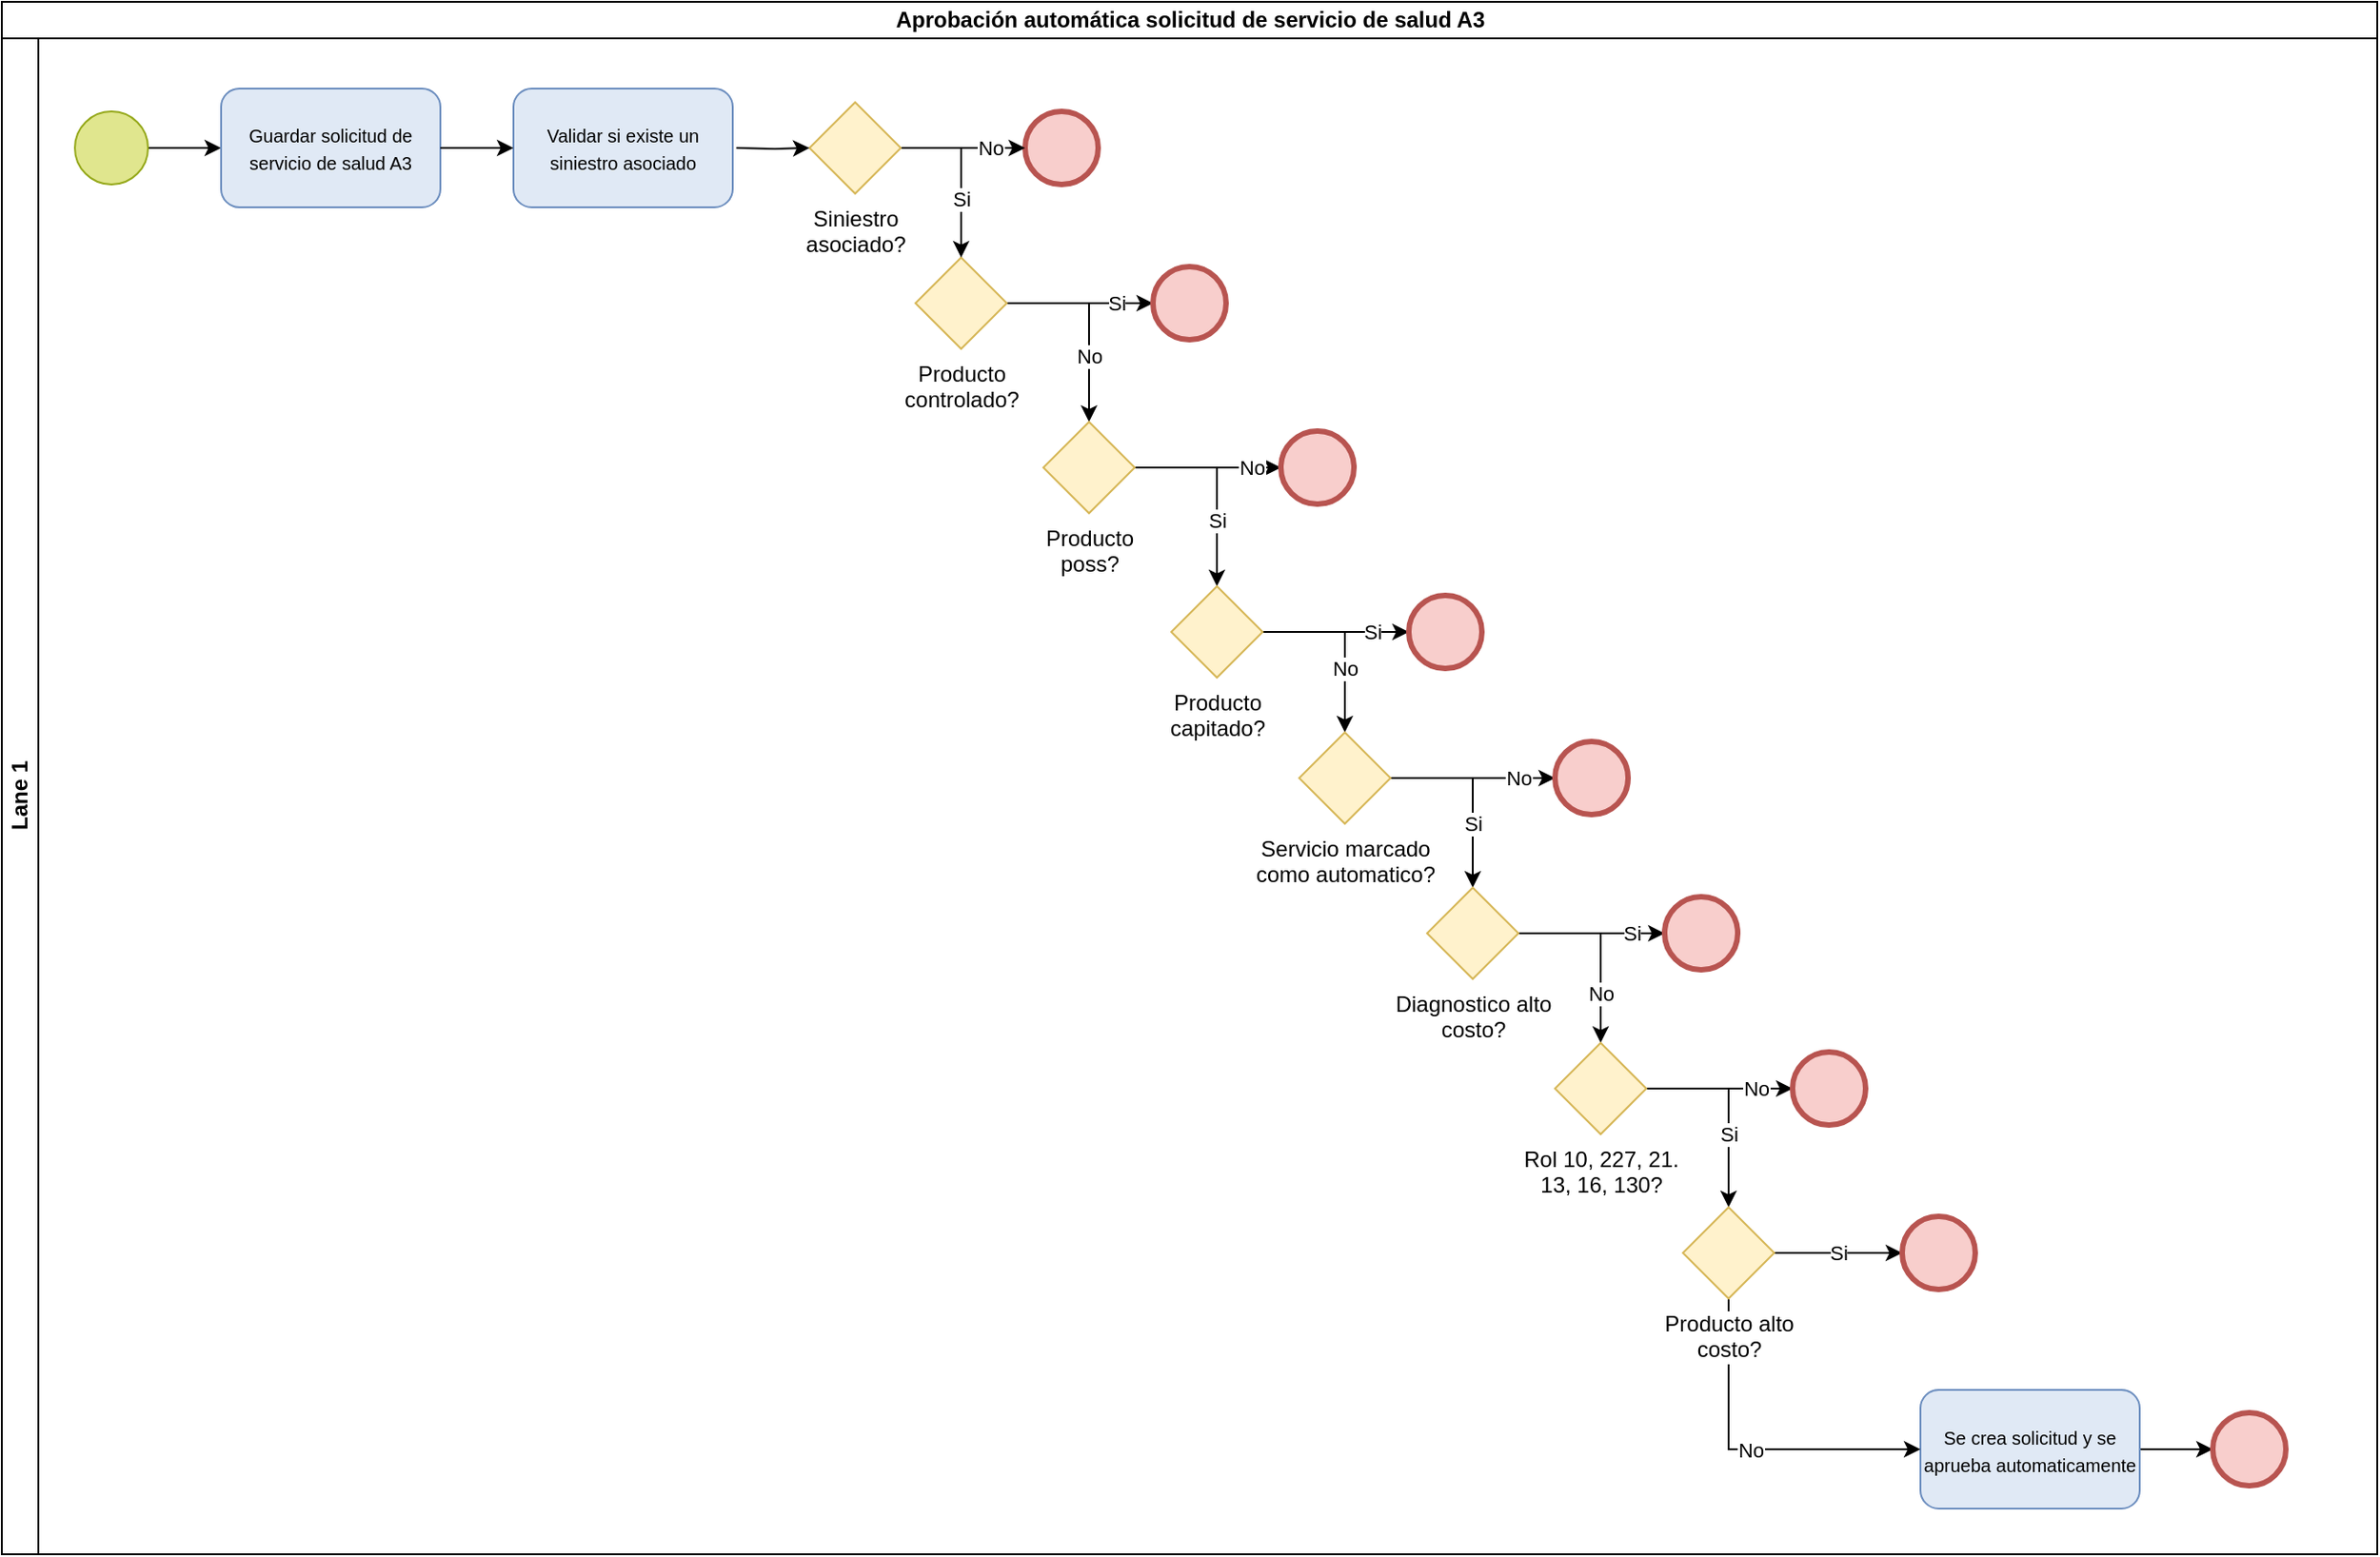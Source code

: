 <mxfile version="21.6.5" type="github">
  <diagram name="Página-1" id="0dF_cGqZpsYhOskk4NSw">
    <mxGraphModel dx="1290" dy="549" grid="1" gridSize="10" guides="1" tooltips="1" connect="1" arrows="1" fold="1" page="1" pageScale="1" pageWidth="1360" pageHeight="880" math="0" shadow="0">
      <root>
        <mxCell id="0" />
        <mxCell id="1" parent="0" />
        <mxCell id="XIWbOcajqYMP3gOuLH6D-9" value="Aprobación automática solicitud de servicio de salud A3" style="swimlane;childLayout=stackLayout;resizeParent=1;resizeParentMax=0;horizontal=1;startSize=20;horizontalStack=0;html=1;" parent="1" vertex="1">
          <mxGeometry x="20" y="20" width="1300" height="850" as="geometry" />
        </mxCell>
        <mxCell id="XIWbOcajqYMP3gOuLH6D-10" value="Lane 1" style="swimlane;startSize=20;horizontal=0;html=1;" parent="XIWbOcajqYMP3gOuLH6D-9" vertex="1">
          <mxGeometry y="20" width="1300" height="830" as="geometry" />
        </mxCell>
        <mxCell id="XIWbOcajqYMP3gOuLH6D-42" style="edgeStyle=orthogonalEdgeStyle;rounded=0;orthogonalLoop=1;jettySize=auto;html=1;entryX=0;entryY=0.5;entryDx=0;entryDy=0;entryPerimeter=0;" parent="XIWbOcajqYMP3gOuLH6D-10" source="XIWbOcajqYMP3gOuLH6D-13" target="XIWbOcajqYMP3gOuLH6D-43" edge="1">
          <mxGeometry relative="1" as="geometry" />
        </mxCell>
        <mxCell id="XIWbOcajqYMP3gOuLH6D-13" value="" style="points=[[0.145,0.145,0],[0.5,0,0],[0.855,0.145,0],[1,0.5,0],[0.855,0.855,0],[0.5,1,0],[0.145,0.855,0],[0,0.5,0]];shape=mxgraph.bpmn.event;html=1;verticalLabelPosition=bottom;labelBackgroundColor=#ffffff;verticalAlign=top;align=center;perimeter=ellipsePerimeter;outlineConnect=0;aspect=fixed;outline=standard;symbol=general;fillColor=#e0e68e;strokeColor=#95a81a;" parent="XIWbOcajqYMP3gOuLH6D-10" vertex="1">
          <mxGeometry x="40" y="40" width="40" height="40" as="geometry" />
        </mxCell>
        <mxCell id="XIWbOcajqYMP3gOuLH6D-39" value="No" style="edgeStyle=orthogonalEdgeStyle;rounded=0;orthogonalLoop=1;jettySize=auto;html=1;entryX=0.5;entryY=0;entryDx=0;entryDy=0;entryPerimeter=0;" parent="XIWbOcajqYMP3gOuLH6D-10" source="XIWbOcajqYMP3gOuLH6D-30" target="XIWbOcajqYMP3gOuLH6D-33" edge="1">
          <mxGeometry x="0.333" relative="1" as="geometry">
            <mxPoint x="720" y="60" as="targetPoint" />
            <mxPoint as="offset" />
          </mxGeometry>
        </mxCell>
        <mxCell id="W0pnSlOHbmDSdxwbWVa7-32" value="Si" style="edgeStyle=orthogonalEdgeStyle;rounded=0;orthogonalLoop=1;jettySize=auto;html=1;" edge="1" parent="XIWbOcajqYMP3gOuLH6D-10" source="XIWbOcajqYMP3gOuLH6D-30" target="W0pnSlOHbmDSdxwbWVa7-33">
          <mxGeometry x="0.5" relative="1" as="geometry">
            <mxPoint x="770" y="145" as="targetPoint" />
            <mxPoint as="offset" />
          </mxGeometry>
        </mxCell>
        <mxCell id="XIWbOcajqYMP3gOuLH6D-30" value="Producto &lt;br&gt;controlado?" style="points=[[0.25,0.25,0],[0.5,0,0],[0.75,0.25,0],[1,0.5,0],[0.75,0.75,0],[0.5,1,0],[0.25,0.75,0],[0,0.5,0]];shape=mxgraph.bpmn.gateway2;html=1;verticalLabelPosition=bottom;labelBackgroundColor=#ffffff;verticalAlign=top;align=center;perimeter=rhombusPerimeter;outlineConnect=0;outline=none;symbol=none;fillColor=#fff2cc;strokeColor=#d6b656;" parent="XIWbOcajqYMP3gOuLH6D-10" vertex="1">
          <mxGeometry x="500" y="120" width="50" height="50" as="geometry" />
        </mxCell>
        <mxCell id="XIWbOcajqYMP3gOuLH6D-37" value="Si" style="edgeStyle=orthogonalEdgeStyle;rounded=0;orthogonalLoop=1;jettySize=auto;html=1;" parent="XIWbOcajqYMP3gOuLH6D-10" source="XIWbOcajqYMP3gOuLH6D-33" target="XIWbOcajqYMP3gOuLH6D-41" edge="1">
          <mxGeometry x="0.333" relative="1" as="geometry">
            <mxPoint x="1070" y="60" as="targetPoint" />
            <mxPoint as="offset" />
          </mxGeometry>
        </mxCell>
        <mxCell id="W0pnSlOHbmDSdxwbWVa7-35" value="No" style="edgeStyle=orthogonalEdgeStyle;rounded=0;orthogonalLoop=1;jettySize=auto;html=1;" edge="1" parent="XIWbOcajqYMP3gOuLH6D-10" source="XIWbOcajqYMP3gOuLH6D-33" target="W0pnSlOHbmDSdxwbWVa7-34">
          <mxGeometry x="0.6" relative="1" as="geometry">
            <mxPoint as="offset" />
          </mxGeometry>
        </mxCell>
        <mxCell id="XIWbOcajqYMP3gOuLH6D-33" value="Producto &lt;br&gt;poss?" style="points=[[0.25,0.25,0],[0.5,0,0],[0.75,0.25,0],[1,0.5,0],[0.75,0.75,0],[0.5,1,0],[0.25,0.75,0],[0,0.5,0]];shape=mxgraph.bpmn.gateway2;html=1;verticalLabelPosition=bottom;labelBackgroundColor=#ffffff;verticalAlign=top;align=center;perimeter=rhombusPerimeter;outlineConnect=0;outline=none;symbol=none;fillColor=#fff2cc;strokeColor=#d6b656;" parent="XIWbOcajqYMP3gOuLH6D-10" vertex="1">
          <mxGeometry x="570" y="210" width="50" height="50" as="geometry" />
        </mxCell>
        <mxCell id="XIWbOcajqYMP3gOuLH6D-45" value="No" style="edgeStyle=orthogonalEdgeStyle;rounded=0;orthogonalLoop=1;jettySize=auto;html=1;" parent="XIWbOcajqYMP3gOuLH6D-10" source="XIWbOcajqYMP3gOuLH6D-41" target="XIWbOcajqYMP3gOuLH6D-47" edge="1">
          <mxGeometry x="0.302" relative="1" as="geometry">
            <mxPoint x="1340" y="60" as="targetPoint" />
            <mxPoint as="offset" />
          </mxGeometry>
        </mxCell>
        <mxCell id="W0pnSlOHbmDSdxwbWVa7-37" value="Si" style="edgeStyle=orthogonalEdgeStyle;rounded=0;orthogonalLoop=1;jettySize=auto;html=1;" edge="1" parent="XIWbOcajqYMP3gOuLH6D-10" source="XIWbOcajqYMP3gOuLH6D-41" target="W0pnSlOHbmDSdxwbWVa7-36">
          <mxGeometry x="0.5" relative="1" as="geometry">
            <mxPoint as="offset" />
          </mxGeometry>
        </mxCell>
        <mxCell id="XIWbOcajqYMP3gOuLH6D-41" value="Producto &lt;br&gt;capitado?" style="points=[[0.25,0.25,0],[0.5,0,0],[0.75,0.25,0],[1,0.5,0],[0.75,0.75,0],[0.5,1,0],[0.25,0.75,0],[0,0.5,0]];shape=mxgraph.bpmn.gateway2;html=1;verticalLabelPosition=bottom;labelBackgroundColor=#ffffff;verticalAlign=top;align=center;perimeter=rhombusPerimeter;outlineConnect=0;outline=none;symbol=none;fillColor=#fff2cc;strokeColor=#d6b656;" parent="XIWbOcajqYMP3gOuLH6D-10" vertex="1">
          <mxGeometry x="640" y="300" width="50" height="50" as="geometry" />
        </mxCell>
        <mxCell id="XIWbOcajqYMP3gOuLH6D-44" value="Si" style="edgeStyle=orthogonalEdgeStyle;rounded=0;orthogonalLoop=1;jettySize=auto;html=1;exitX=1;exitY=0.5;exitDx=0;exitDy=0;exitPerimeter=0;" parent="XIWbOcajqYMP3gOuLH6D-10" source="XIWbOcajqYMP3gOuLH6D-55" target="XIWbOcajqYMP3gOuLH6D-30" edge="1">
          <mxGeometry x="0.301" relative="1" as="geometry">
            <mxPoint x="510" y="60" as="sourcePoint" />
            <mxPoint x="540" y="60" as="targetPoint" />
            <mxPoint as="offset" />
          </mxGeometry>
        </mxCell>
        <mxCell id="XIWbOcajqYMP3gOuLH6D-43" value="&lt;font style=&quot;font-size: 10px;&quot;&gt;Guardar solicitud de servicio de salud A3&lt;/font&gt;" style="points=[[0.25,0,0],[0.5,0,0],[0.75,0,0],[1,0.25,0],[1,0.5,0],[1,0.75,0],[0.75,1,0],[0.5,1,0],[0.25,1,0],[0,0.75,0],[0,0.5,0],[0,0.25,0]];shape=mxgraph.bpmn.task;whiteSpace=wrap;rectStyle=rounded;size=10;html=1;container=1;expand=0;collapsible=0;taskMarker=abstract;fillColor=#E0E9F5;strokeColor=#6c8ebf;" parent="XIWbOcajqYMP3gOuLH6D-10" vertex="1">
          <mxGeometry x="120" y="27.5" width="120" height="65" as="geometry" />
        </mxCell>
        <mxCell id="W0pnSlOHbmDSdxwbWVa7-38" value="Si" style="edgeStyle=orthogonalEdgeStyle;rounded=0;orthogonalLoop=1;jettySize=auto;html=1;entryX=0.5;entryY=0;entryDx=0;entryDy=0;entryPerimeter=0;" edge="1" parent="XIWbOcajqYMP3gOuLH6D-10" source="XIWbOcajqYMP3gOuLH6D-47" target="W0pnSlOHbmDSdxwbWVa7-39">
          <mxGeometry x="0.333" relative="1" as="geometry">
            <mxPoint x="830" y="405" as="targetPoint" />
            <mxPoint as="offset" />
          </mxGeometry>
        </mxCell>
        <mxCell id="W0pnSlOHbmDSdxwbWVa7-41" value="No" style="edgeStyle=orthogonalEdgeStyle;rounded=0;orthogonalLoop=1;jettySize=auto;html=1;" edge="1" parent="XIWbOcajqYMP3gOuLH6D-10" source="XIWbOcajqYMP3gOuLH6D-47" target="W0pnSlOHbmDSdxwbWVa7-40">
          <mxGeometry x="0.556" relative="1" as="geometry">
            <mxPoint as="offset" />
          </mxGeometry>
        </mxCell>
        <mxCell id="XIWbOcajqYMP3gOuLH6D-47" value="Servicio marcado&lt;br&gt;como automatico?" style="points=[[0.25,0.25,0],[0.5,0,0],[0.75,0.25,0],[1,0.5,0],[0.75,0.75,0],[0.5,1,0],[0.25,0.75,0],[0,0.5,0]];shape=mxgraph.bpmn.gateway2;html=1;verticalLabelPosition=bottom;labelBackgroundColor=#ffffff;verticalAlign=top;align=center;perimeter=rhombusPerimeter;outlineConnect=0;outline=none;symbol=none;fillColor=#fff2cc;strokeColor=#d6b656;" parent="XIWbOcajqYMP3gOuLH6D-10" vertex="1">
          <mxGeometry x="710" y="380" width="50" height="50" as="geometry" />
        </mxCell>
        <mxCell id="XIWbOcajqYMP3gOuLH6D-52" value="" style="points=[[0.145,0.145,0],[0.5,0,0],[0.855,0.145,0],[1,0.5,0],[0.855,0.855,0],[0.5,1,0],[0.145,0.855,0],[0,0.5,0]];shape=mxgraph.bpmn.event;html=1;verticalLabelPosition=bottom;labelBackgroundColor=#ffffff;verticalAlign=top;align=center;perimeter=ellipsePerimeter;outlineConnect=0;aspect=fixed;outline=end;symbol=terminate2;fillColor=#f8cecc;strokeColor=#b85450;" parent="XIWbOcajqYMP3gOuLH6D-10" vertex="1">
          <mxGeometry x="560" y="40" width="40" height="40" as="geometry" />
        </mxCell>
        <mxCell id="XIWbOcajqYMP3gOuLH6D-53" value="&lt;font style=&quot;font-size: 10px;&quot;&gt;Validar si existe un siniestro asociado&lt;/font&gt;" style="points=[[0.25,0,0],[0.5,0,0],[0.75,0,0],[1,0.25,0],[1,0.5,0],[1,0.75,0],[0.75,1,0],[0.5,1,0],[0.25,1,0],[0,0.75,0],[0,0.5,0],[0,0.25,0]];shape=mxgraph.bpmn.task;whiteSpace=wrap;rectStyle=rounded;size=10;html=1;container=1;expand=0;collapsible=0;taskMarker=abstract;fillColor=#E0E9F5;strokeColor=#6c8ebf;" parent="XIWbOcajqYMP3gOuLH6D-10" vertex="1">
          <mxGeometry x="280" y="27.5" width="120" height="65" as="geometry" />
        </mxCell>
        <mxCell id="XIWbOcajqYMP3gOuLH6D-54" value="" style="edgeStyle=orthogonalEdgeStyle;rounded=0;orthogonalLoop=1;jettySize=auto;html=1;" parent="XIWbOcajqYMP3gOuLH6D-10" source="XIWbOcajqYMP3gOuLH6D-43" target="XIWbOcajqYMP3gOuLH6D-53" edge="1">
          <mxGeometry relative="1" as="geometry">
            <mxPoint x="260" y="100" as="sourcePoint" />
            <mxPoint x="520" y="100" as="targetPoint" />
          </mxGeometry>
        </mxCell>
        <mxCell id="W0pnSlOHbmDSdxwbWVa7-31" value="No" style="edgeStyle=orthogonalEdgeStyle;rounded=0;orthogonalLoop=1;jettySize=auto;html=1;entryX=0;entryY=0.5;entryDx=0;entryDy=0;entryPerimeter=0;" edge="1" parent="XIWbOcajqYMP3gOuLH6D-10" source="XIWbOcajqYMP3gOuLH6D-55" target="XIWbOcajqYMP3gOuLH6D-52">
          <mxGeometry x="0.42" relative="1" as="geometry">
            <mxPoint x="610" y="60" as="targetPoint" />
            <mxPoint as="offset" />
          </mxGeometry>
        </mxCell>
        <mxCell id="XIWbOcajqYMP3gOuLH6D-55" value="Siniestro&lt;br&gt;asociado?" style="points=[[0.25,0.25,0],[0.5,0,0],[0.75,0.25,0],[1,0.5,0],[0.75,0.75,0],[0.5,1,0],[0.25,0.75,0],[0,0.5,0]];shape=mxgraph.bpmn.gateway2;html=1;verticalLabelPosition=bottom;labelBackgroundColor=#ffffff;verticalAlign=top;align=center;perimeter=rhombusPerimeter;outlineConnect=0;outline=none;symbol=none;fillColor=#fff2cc;strokeColor=#d6b656;" parent="XIWbOcajqYMP3gOuLH6D-10" vertex="1">
          <mxGeometry x="442" y="35" width="50" height="50" as="geometry" />
        </mxCell>
        <mxCell id="XIWbOcajqYMP3gOuLH6D-56" value="" style="edgeStyle=orthogonalEdgeStyle;rounded=0;orthogonalLoop=1;jettySize=auto;html=1;" parent="XIWbOcajqYMP3gOuLH6D-10" target="XIWbOcajqYMP3gOuLH6D-55" edge="1">
          <mxGeometry relative="1" as="geometry">
            <mxPoint x="402" y="60" as="sourcePoint" />
            <mxPoint x="552" y="100" as="targetPoint" />
          </mxGeometry>
        </mxCell>
        <mxCell id="W0pnSlOHbmDSdxwbWVa7-53" style="edgeStyle=orthogonalEdgeStyle;rounded=0;orthogonalLoop=1;jettySize=auto;html=1;" edge="1" parent="XIWbOcajqYMP3gOuLH6D-10" source="W0pnSlOHbmDSdxwbWVa7-26" target="W0pnSlOHbmDSdxwbWVa7-54">
          <mxGeometry relative="1" as="geometry">
            <mxPoint x="1220" y="772.5" as="targetPoint" />
          </mxGeometry>
        </mxCell>
        <mxCell id="W0pnSlOHbmDSdxwbWVa7-26" value="&lt;font style=&quot;font-size: 10px;&quot;&gt;Se crea solicitud y se aprueba automaticamente&lt;/font&gt;" style="points=[[0.25,0,0],[0.5,0,0],[0.75,0,0],[1,0.25,0],[1,0.5,0],[1,0.75,0],[0.75,1,0],[0.5,1,0],[0.25,1,0],[0,0.75,0],[0,0.5,0],[0,0.25,0]];shape=mxgraph.bpmn.task;whiteSpace=wrap;rectStyle=rounded;size=10;html=1;container=1;expand=0;collapsible=0;taskMarker=abstract;fillColor=#E0E9F5;strokeColor=#6c8ebf;" vertex="1" parent="XIWbOcajqYMP3gOuLH6D-10">
          <mxGeometry x="1050" y="740" width="120" height="65" as="geometry" />
        </mxCell>
        <mxCell id="W0pnSlOHbmDSdxwbWVa7-33" value="" style="points=[[0.145,0.145,0],[0.5,0,0],[0.855,0.145,0],[1,0.5,0],[0.855,0.855,0],[0.5,1,0],[0.145,0.855,0],[0,0.5,0]];shape=mxgraph.bpmn.event;html=1;verticalLabelPosition=bottom;labelBackgroundColor=#ffffff;verticalAlign=top;align=center;perimeter=ellipsePerimeter;outlineConnect=0;aspect=fixed;outline=end;symbol=terminate2;fillColor=#f8cecc;strokeColor=#b85450;" vertex="1" parent="XIWbOcajqYMP3gOuLH6D-10">
          <mxGeometry x="630" y="125" width="40" height="40" as="geometry" />
        </mxCell>
        <mxCell id="W0pnSlOHbmDSdxwbWVa7-34" value="" style="points=[[0.145,0.145,0],[0.5,0,0],[0.855,0.145,0],[1,0.5,0],[0.855,0.855,0],[0.5,1,0],[0.145,0.855,0],[0,0.5,0]];shape=mxgraph.bpmn.event;html=1;verticalLabelPosition=bottom;labelBackgroundColor=#ffffff;verticalAlign=top;align=center;perimeter=ellipsePerimeter;outlineConnect=0;aspect=fixed;outline=end;symbol=terminate2;fillColor=#f8cecc;strokeColor=#b85450;" vertex="1" parent="XIWbOcajqYMP3gOuLH6D-10">
          <mxGeometry x="700" y="215" width="40" height="40" as="geometry" />
        </mxCell>
        <mxCell id="W0pnSlOHbmDSdxwbWVa7-36" value="" style="points=[[0.145,0.145,0],[0.5,0,0],[0.855,0.145,0],[1,0.5,0],[0.855,0.855,0],[0.5,1,0],[0.145,0.855,0],[0,0.5,0]];shape=mxgraph.bpmn.event;html=1;verticalLabelPosition=bottom;labelBackgroundColor=#ffffff;verticalAlign=top;align=center;perimeter=ellipsePerimeter;outlineConnect=0;aspect=fixed;outline=end;symbol=terminate2;fillColor=#f8cecc;strokeColor=#b85450;" vertex="1" parent="XIWbOcajqYMP3gOuLH6D-10">
          <mxGeometry x="770" y="305" width="40" height="40" as="geometry" />
        </mxCell>
        <mxCell id="W0pnSlOHbmDSdxwbWVa7-43" value="No" style="edgeStyle=orthogonalEdgeStyle;rounded=0;orthogonalLoop=1;jettySize=auto;html=1;entryX=0.5;entryY=0;entryDx=0;entryDy=0;entryPerimeter=0;" edge="1" parent="XIWbOcajqYMP3gOuLH6D-10" source="W0pnSlOHbmDSdxwbWVa7-39" target="W0pnSlOHbmDSdxwbWVa7-42">
          <mxGeometry x="0.478" relative="1" as="geometry">
            <mxPoint as="offset" />
          </mxGeometry>
        </mxCell>
        <mxCell id="W0pnSlOHbmDSdxwbWVa7-45" value="Si" style="edgeStyle=orthogonalEdgeStyle;rounded=0;orthogonalLoop=1;jettySize=auto;html=1;" edge="1" parent="XIWbOcajqYMP3gOuLH6D-10" source="W0pnSlOHbmDSdxwbWVa7-39" target="W0pnSlOHbmDSdxwbWVa7-44">
          <mxGeometry x="0.556" relative="1" as="geometry">
            <mxPoint as="offset" />
          </mxGeometry>
        </mxCell>
        <mxCell id="W0pnSlOHbmDSdxwbWVa7-39" value="Diagnostico alto&lt;br&gt;costo?" style="points=[[0.25,0.25,0],[0.5,0,0],[0.75,0.25,0],[1,0.5,0],[0.75,0.75,0],[0.5,1,0],[0.25,0.75,0],[0,0.5,0]];shape=mxgraph.bpmn.gateway2;html=1;verticalLabelPosition=bottom;labelBackgroundColor=#ffffff;verticalAlign=top;align=center;perimeter=rhombusPerimeter;outlineConnect=0;outline=none;symbol=none;fillColor=#fff2cc;strokeColor=#d6b656;" vertex="1" parent="XIWbOcajqYMP3gOuLH6D-10">
          <mxGeometry x="780" y="465" width="50" height="50" as="geometry" />
        </mxCell>
        <mxCell id="W0pnSlOHbmDSdxwbWVa7-40" value="" style="points=[[0.145,0.145,0],[0.5,0,0],[0.855,0.145,0],[1,0.5,0],[0.855,0.855,0],[0.5,1,0],[0.145,0.855,0],[0,0.5,0]];shape=mxgraph.bpmn.event;html=1;verticalLabelPosition=bottom;labelBackgroundColor=#ffffff;verticalAlign=top;align=center;perimeter=ellipsePerimeter;outlineConnect=0;aspect=fixed;outline=end;symbol=terminate2;fillColor=#f8cecc;strokeColor=#b85450;" vertex="1" parent="XIWbOcajqYMP3gOuLH6D-10">
          <mxGeometry x="850" y="385" width="40" height="40" as="geometry" />
        </mxCell>
        <mxCell id="W0pnSlOHbmDSdxwbWVa7-47" value="Si" style="edgeStyle=orthogonalEdgeStyle;rounded=0;orthogonalLoop=1;jettySize=auto;html=1;entryX=0.5;entryY=0;entryDx=0;entryDy=0;entryPerimeter=0;" edge="1" parent="XIWbOcajqYMP3gOuLH6D-10" source="W0pnSlOHbmDSdxwbWVa7-42" target="W0pnSlOHbmDSdxwbWVa7-46">
          <mxGeometry x="0.273" relative="1" as="geometry">
            <mxPoint as="offset" />
          </mxGeometry>
        </mxCell>
        <mxCell id="W0pnSlOHbmDSdxwbWVa7-49" value="No" style="edgeStyle=orthogonalEdgeStyle;rounded=0;orthogonalLoop=1;jettySize=auto;html=1;" edge="1" parent="XIWbOcajqYMP3gOuLH6D-10" source="W0pnSlOHbmDSdxwbWVa7-42" target="W0pnSlOHbmDSdxwbWVa7-48">
          <mxGeometry x="0.5" relative="1" as="geometry">
            <mxPoint as="offset" />
          </mxGeometry>
        </mxCell>
        <mxCell id="W0pnSlOHbmDSdxwbWVa7-42" value="Rol 10, 227, 21.&lt;br&gt;13, 16, 130?" style="points=[[0.25,0.25,0],[0.5,0,0],[0.75,0.25,0],[1,0.5,0],[0.75,0.75,0],[0.5,1,0],[0.25,0.75,0],[0,0.5,0]];shape=mxgraph.bpmn.gateway2;html=1;verticalLabelPosition=bottom;labelBackgroundColor=#ffffff;verticalAlign=top;align=center;perimeter=rhombusPerimeter;outlineConnect=0;outline=none;symbol=none;fillColor=#fff2cc;strokeColor=#d6b656;" vertex="1" parent="XIWbOcajqYMP3gOuLH6D-10">
          <mxGeometry x="850" y="550" width="50" height="50" as="geometry" />
        </mxCell>
        <mxCell id="W0pnSlOHbmDSdxwbWVa7-44" value="" style="points=[[0.145,0.145,0],[0.5,0,0],[0.855,0.145,0],[1,0.5,0],[0.855,0.855,0],[0.5,1,0],[0.145,0.855,0],[0,0.5,0]];shape=mxgraph.bpmn.event;html=1;verticalLabelPosition=bottom;labelBackgroundColor=#ffffff;verticalAlign=top;align=center;perimeter=ellipsePerimeter;outlineConnect=0;aspect=fixed;outline=end;symbol=terminate2;fillColor=#f8cecc;strokeColor=#b85450;" vertex="1" parent="XIWbOcajqYMP3gOuLH6D-10">
          <mxGeometry x="910" y="470" width="40" height="40" as="geometry" />
        </mxCell>
        <mxCell id="W0pnSlOHbmDSdxwbWVa7-50" value="Si" style="edgeStyle=orthogonalEdgeStyle;rounded=0;orthogonalLoop=1;jettySize=auto;html=1;entryX=0;entryY=0.5;entryDx=0;entryDy=0;entryPerimeter=0;" edge="1" parent="XIWbOcajqYMP3gOuLH6D-10" source="W0pnSlOHbmDSdxwbWVa7-46" target="W0pnSlOHbmDSdxwbWVa7-52">
          <mxGeometry relative="1" as="geometry">
            <mxPoint x="1050" y="665" as="targetPoint" />
          </mxGeometry>
        </mxCell>
        <mxCell id="W0pnSlOHbmDSdxwbWVa7-51" value="No" style="edgeStyle=orthogonalEdgeStyle;rounded=0;orthogonalLoop=1;jettySize=auto;html=1;entryX=0;entryY=0.5;entryDx=0;entryDy=0;entryPerimeter=0;" edge="1" parent="XIWbOcajqYMP3gOuLH6D-10" source="W0pnSlOHbmDSdxwbWVa7-46" target="W0pnSlOHbmDSdxwbWVa7-26">
          <mxGeometry relative="1" as="geometry">
            <Array as="points">
              <mxPoint x="945" y="773" />
            </Array>
          </mxGeometry>
        </mxCell>
        <mxCell id="W0pnSlOHbmDSdxwbWVa7-46" value="Producto alto&lt;br&gt;costo?" style="points=[[0.25,0.25,0],[0.5,0,0],[0.75,0.25,0],[1,0.5,0],[0.75,0.75,0],[0.5,1,0],[0.25,0.75,0],[0,0.5,0]];shape=mxgraph.bpmn.gateway2;html=1;verticalLabelPosition=bottom;labelBackgroundColor=#ffffff;verticalAlign=top;align=center;perimeter=rhombusPerimeter;outlineConnect=0;outline=none;symbol=none;fillColor=#fff2cc;strokeColor=#d6b656;" vertex="1" parent="XIWbOcajqYMP3gOuLH6D-10">
          <mxGeometry x="920" y="640" width="50" height="50" as="geometry" />
        </mxCell>
        <mxCell id="W0pnSlOHbmDSdxwbWVa7-48" value="" style="points=[[0.145,0.145,0],[0.5,0,0],[0.855,0.145,0],[1,0.5,0],[0.855,0.855,0],[0.5,1,0],[0.145,0.855,0],[0,0.5,0]];shape=mxgraph.bpmn.event;html=1;verticalLabelPosition=bottom;labelBackgroundColor=#ffffff;verticalAlign=top;align=center;perimeter=ellipsePerimeter;outlineConnect=0;aspect=fixed;outline=end;symbol=terminate2;fillColor=#f8cecc;strokeColor=#b85450;" vertex="1" parent="XIWbOcajqYMP3gOuLH6D-10">
          <mxGeometry x="980" y="555" width="40" height="40" as="geometry" />
        </mxCell>
        <mxCell id="W0pnSlOHbmDSdxwbWVa7-52" value="" style="points=[[0.145,0.145,0],[0.5,0,0],[0.855,0.145,0],[1,0.5,0],[0.855,0.855,0],[0.5,1,0],[0.145,0.855,0],[0,0.5,0]];shape=mxgraph.bpmn.event;html=1;verticalLabelPosition=bottom;labelBackgroundColor=#ffffff;verticalAlign=top;align=center;perimeter=ellipsePerimeter;outlineConnect=0;aspect=fixed;outline=end;symbol=terminate2;fillColor=#f8cecc;strokeColor=#b85450;" vertex="1" parent="XIWbOcajqYMP3gOuLH6D-10">
          <mxGeometry x="1040" y="645" width="40" height="40" as="geometry" />
        </mxCell>
        <mxCell id="W0pnSlOHbmDSdxwbWVa7-54" value="" style="points=[[0.145,0.145,0],[0.5,0,0],[0.855,0.145,0],[1,0.5,0],[0.855,0.855,0],[0.5,1,0],[0.145,0.855,0],[0,0.5,0]];shape=mxgraph.bpmn.event;html=1;verticalLabelPosition=bottom;labelBackgroundColor=#ffffff;verticalAlign=top;align=center;perimeter=ellipsePerimeter;outlineConnect=0;aspect=fixed;outline=end;symbol=terminate2;fillColor=#f8cecc;strokeColor=#b85450;" vertex="1" parent="XIWbOcajqYMP3gOuLH6D-10">
          <mxGeometry x="1210" y="752.5" width="40" height="40" as="geometry" />
        </mxCell>
      </root>
    </mxGraphModel>
  </diagram>
</mxfile>
